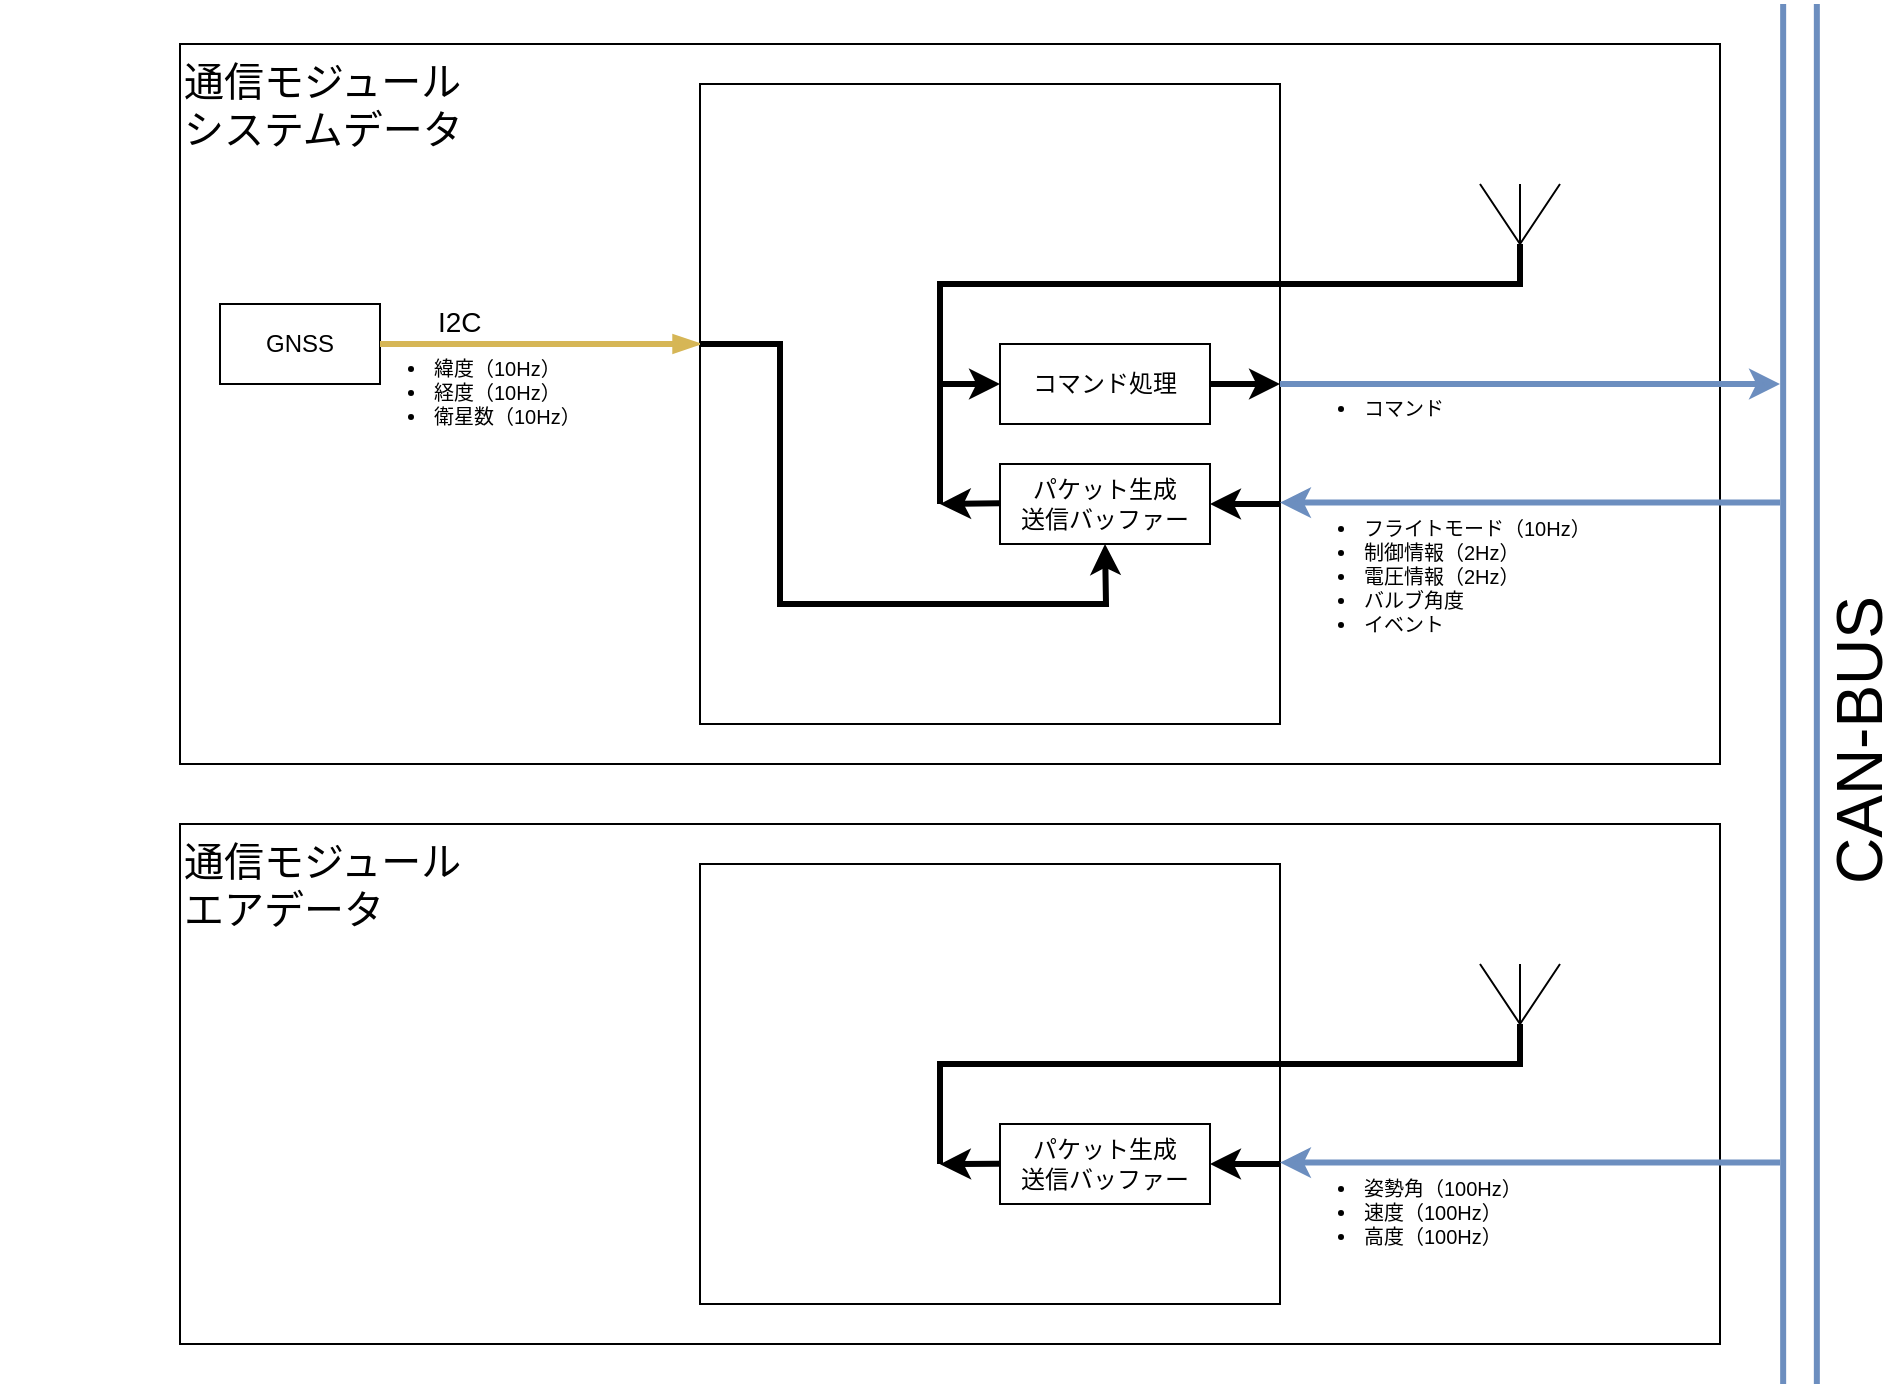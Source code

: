 <mxfile version="21.2.8" type="device">
  <diagram name="ページ1" id="ODrPmbd-owSrHWYyJO7F">
    <mxGraphModel dx="3680" dy="1171" grid="1" gridSize="10" guides="1" tooltips="1" connect="1" arrows="1" fold="1" page="1" pageScale="1" pageWidth="827" pageHeight="1169" math="0" shadow="0">
      <root>
        <mxCell id="0" />
        <mxCell id="1" parent="0" />
        <mxCell id="4ESrfmdc0MQb4VluyIVh-57" value="" style="rounded=0;whiteSpace=wrap;html=1;movable=1;resizable=1;rotatable=1;deletable=1;editable=1;locked=0;connectable=1;" parent="1" vertex="1">
          <mxGeometry x="-800" y="40" width="770" height="360" as="geometry" />
        </mxCell>
        <mxCell id="4ESrfmdc0MQb4VluyIVh-2" value="" style="rounded=0;whiteSpace=wrap;html=1;movable=1;resizable=1;rotatable=1;deletable=1;editable=1;locked=0;connectable=1;" parent="1" vertex="1">
          <mxGeometry x="-540" y="60" width="290" height="320" as="geometry" />
        </mxCell>
        <mxCell id="4ESrfmdc0MQb4VluyIVh-1" value="GNSS" style="rounded=0;whiteSpace=wrap;html=1;" parent="1" vertex="1">
          <mxGeometry x="-780" y="170" width="80" height="40" as="geometry" />
        </mxCell>
        <mxCell id="4ESrfmdc0MQb4VluyIVh-3" value="" style="endArrow=blockThin;html=1;rounded=0;fillColor=#fff2cc;strokeColor=#d6b656;strokeWidth=3;endFill=1;" parent="1" edge="1">
          <mxGeometry width="50" height="50" relative="1" as="geometry">
            <mxPoint x="-700" y="190" as="sourcePoint" />
            <mxPoint x="-540" y="190" as="targetPoint" />
          </mxGeometry>
        </mxCell>
        <mxCell id="4ESrfmdc0MQb4VluyIVh-5" value="&lt;ul style=&quot;font-size: 10px;&quot;&gt;&lt;li style=&quot;font-size: 10px;&quot;&gt;緯度（10Hz）&lt;/li&gt;&lt;li style=&quot;font-size: 10px;&quot;&gt;経度（10Hz）&lt;/li&gt;&lt;li style=&quot;font-size: 10px;&quot;&gt;衛星数（10Hz）&lt;/li&gt;&lt;/ul&gt;" style="text;html=1;strokeColor=none;fillColor=none;align=left;verticalAlign=top;whiteSpace=wrap;rounded=0;fontSize=10;labelPosition=right;verticalLabelPosition=bottom;" parent="1" vertex="1">
          <mxGeometry x="-890" y="160" width="175" height="20" as="geometry" />
        </mxCell>
        <mxCell id="4ESrfmdc0MQb4VluyIVh-19" value="I2C" style="text;html=1;strokeColor=none;fillColor=none;align=left;verticalAlign=bottom;whiteSpace=wrap;rounded=0;fontSize=14;labelPosition=right;verticalLabelPosition=top;" parent="1" vertex="1">
          <mxGeometry x="-848" y="190" width="175" height="20" as="geometry" />
        </mxCell>
        <mxCell id="4ESrfmdc0MQb4VluyIVh-47" value="" style="endArrow=none;html=1;rounded=0;fillColor=#dae8fc;strokeColor=#6c8ebf;strokeWidth=3;endFill=0;shape=link;targetPerimeterSpacing=0;width=14.839;" parent="1" edge="1">
          <mxGeometry width="50" height="50" relative="1" as="geometry">
            <mxPoint x="10" y="20" as="sourcePoint" />
            <mxPoint x="10" y="710" as="targetPoint" />
          </mxGeometry>
        </mxCell>
        <mxCell id="4ESrfmdc0MQb4VluyIVh-89" value="CAN-BUS" style="edgeLabel;html=1;align=center;verticalAlign=middle;resizable=0;points=[];fontSize=32;fontFamily=Helvetica;fontColor=default;horizontal=0;" parent="4ESrfmdc0MQb4VluyIVh-47" vertex="1" connectable="0">
          <mxGeometry x="0.048" y="6" relative="1" as="geometry">
            <mxPoint x="24" y="7" as="offset" />
          </mxGeometry>
        </mxCell>
        <mxCell id="4ESrfmdc0MQb4VluyIVh-48" value="" style="endArrow=none;html=1;rounded=0;fillColor=#dae8fc;strokeColor=#6c8ebf;strokeWidth=3;endFill=0;startArrow=classic;startFill=1;" parent="1" edge="1">
          <mxGeometry width="50" height="50" relative="1" as="geometry">
            <mxPoint x="-250" y="269.31" as="sourcePoint" />
            <mxPoint y="269.31" as="targetPoint" />
          </mxGeometry>
        </mxCell>
        <mxCell id="4ESrfmdc0MQb4VluyIVh-50" value="&lt;ul style=&quot;font-size: 10px;&quot;&gt;&lt;li style=&quot;font-size: 10px;&quot;&gt;フライトモード（10Hz）&lt;/li&gt;&lt;li style=&quot;font-size: 10px;&quot;&gt;制御情報（2Hz）&lt;/li&gt;&lt;li style=&quot;font-size: 10px;&quot;&gt;電圧情報（2Hz）&lt;/li&gt;&lt;li style=&quot;font-size: 10px;&quot;&gt;バルブ角度&lt;/li&gt;&lt;li style=&quot;font-size: 10px;&quot;&gt;イベント&lt;/li&gt;&lt;/ul&gt;" style="text;html=1;strokeColor=none;fillColor=none;align=left;verticalAlign=top;whiteSpace=wrap;rounded=0;fontSize=10;labelPosition=right;verticalLabelPosition=bottom;" parent="1" vertex="1">
          <mxGeometry x="-425" y="240" width="175" height="20" as="geometry" />
        </mxCell>
        <mxCell id="4ESrfmdc0MQb4VluyIVh-51" value="コマンド処理" style="rounded=0;whiteSpace=wrap;html=1;" parent="1" vertex="1">
          <mxGeometry x="-390" y="190" width="105" height="40" as="geometry" />
        </mxCell>
        <mxCell id="dZTlF90LN_YW0uTTz98g-4" value="" style="endArrow=none;html=1;rounded=0;strokeWidth=3;endFill=0;startArrow=classic;startFill=1;exitX=0;exitY=0.5;exitDx=0;exitDy=0;" parent="1" edge="1" source="4ESrfmdc0MQb4VluyIVh-51">
          <mxGeometry width="50" height="50" relative="1" as="geometry">
            <mxPoint x="-380" y="240" as="sourcePoint" />
            <mxPoint x="-130" y="140" as="targetPoint" />
            <Array as="points">
              <mxPoint x="-420" y="210" />
              <mxPoint x="-420" y="160" />
              <mxPoint x="-130" y="160" />
            </Array>
          </mxGeometry>
        </mxCell>
        <mxCell id="dZTlF90LN_YW0uTTz98g-5" value="" style="endArrow=none;html=1;rounded=0;" parent="1" edge="1">
          <mxGeometry width="50" height="50" relative="1" as="geometry">
            <mxPoint x="-150" y="110" as="sourcePoint" />
            <mxPoint x="-110" y="110" as="targetPoint" />
            <Array as="points">
              <mxPoint x="-130" y="140" />
            </Array>
          </mxGeometry>
        </mxCell>
        <mxCell id="dZTlF90LN_YW0uTTz98g-6" value="" style="endArrow=none;html=1;rounded=0;" parent="1" edge="1">
          <mxGeometry width="50" height="50" relative="1" as="geometry">
            <mxPoint x="-130" y="140" as="sourcePoint" />
            <mxPoint x="-130" y="110" as="targetPoint" />
          </mxGeometry>
        </mxCell>
        <mxCell id="dZTlF90LN_YW0uTTz98g-13" value="" style="endArrow=none;html=1;rounded=0;strokeWidth=3;endFill=0;startArrow=classic;startFill=1;exitX=0.5;exitY=1;exitDx=0;exitDy=0;" parent="1" edge="1" source="EbP9etKqWO6BrwODOrS6-5">
          <mxGeometry width="50" height="50" relative="1" as="geometry">
            <mxPoint x="-250" y="110" as="sourcePoint" />
            <mxPoint x="-540" y="190" as="targetPoint" />
            <Array as="points">
              <mxPoint x="-337" y="320" />
              <mxPoint x="-500" y="320" />
              <mxPoint x="-500" y="190" />
            </Array>
          </mxGeometry>
        </mxCell>
        <mxCell id="dZTlF90LN_YW0uTTz98g-18" value="通信モジュール&lt;br&gt;システムデータ" style="text;html=1;strokeColor=none;fillColor=none;align=left;verticalAlign=middle;whiteSpace=wrap;rounded=0;fontSize=20;" parent="1" vertex="1">
          <mxGeometry x="-800" y="40" width="210" height="60" as="geometry" />
        </mxCell>
        <mxCell id="EbP9etKqWO6BrwODOrS6-2" value="" style="endArrow=none;html=1;rounded=0;fillColor=#dae8fc;strokeColor=#6c8ebf;strokeWidth=3;endFill=0;startArrow=classic;startFill=1;" edge="1" parent="1">
          <mxGeometry width="50" height="50" relative="1" as="geometry">
            <mxPoint y="210" as="sourcePoint" />
            <mxPoint x="-250" y="210" as="targetPoint" />
          </mxGeometry>
        </mxCell>
        <mxCell id="EbP9etKqWO6BrwODOrS6-3" value="&lt;ul style=&quot;font-size: 10px;&quot;&gt;&lt;li style=&quot;font-size: 10px;&quot;&gt;コマンド&lt;/li&gt;&lt;/ul&gt;" style="text;html=1;strokeColor=none;fillColor=none;align=left;verticalAlign=top;whiteSpace=wrap;rounded=0;fontSize=10;labelPosition=right;verticalLabelPosition=bottom;" vertex="1" parent="1">
          <mxGeometry x="-425" y="180" width="175" height="20" as="geometry" />
        </mxCell>
        <mxCell id="EbP9etKqWO6BrwODOrS6-4" value="" style="endArrow=classic;html=1;rounded=0;strokeWidth=3;endFill=1;" edge="1" parent="1">
          <mxGeometry width="50" height="50" relative="1" as="geometry">
            <mxPoint x="-285" y="210" as="sourcePoint" />
            <mxPoint x="-250" y="210" as="targetPoint" />
            <Array as="points" />
          </mxGeometry>
        </mxCell>
        <mxCell id="EbP9etKqWO6BrwODOrS6-5" value="パケット生成&lt;br&gt;送信バッファー" style="rounded=0;whiteSpace=wrap;html=1;" vertex="1" parent="1">
          <mxGeometry x="-390" y="250" width="105" height="40" as="geometry" />
        </mxCell>
        <mxCell id="EbP9etKqWO6BrwODOrS6-6" value="" style="endArrow=classic;html=1;rounded=0;strokeWidth=3;endFill=1;entryX=1;entryY=0.5;entryDx=0;entryDy=0;" edge="1" parent="1" target="EbP9etKqWO6BrwODOrS6-5">
          <mxGeometry width="50" height="50" relative="1" as="geometry">
            <mxPoint x="-250" y="270" as="sourcePoint" />
            <mxPoint x="-215" y="289.66" as="targetPoint" />
            <Array as="points" />
          </mxGeometry>
        </mxCell>
        <mxCell id="EbP9etKqWO6BrwODOrS6-8" value="" style="endArrow=classic;html=1;rounded=0;strokeWidth=3;endFill=1;" edge="1" parent="1">
          <mxGeometry width="50" height="50" relative="1" as="geometry">
            <mxPoint x="-390" y="269.66" as="sourcePoint" />
            <mxPoint x="-420" y="270" as="targetPoint" />
            <Array as="points">
              <mxPoint x="-420" y="270" />
            </Array>
          </mxGeometry>
        </mxCell>
        <mxCell id="EbP9etKqWO6BrwODOrS6-9" value="" style="endArrow=none;html=1;rounded=0;strokeWidth=3;endFill=0;" edge="1" parent="1">
          <mxGeometry width="50" height="50" relative="1" as="geometry">
            <mxPoint x="-420" y="270" as="sourcePoint" />
            <mxPoint x="-420" y="210" as="targetPoint" />
            <Array as="points">
              <mxPoint x="-420" y="210" />
            </Array>
          </mxGeometry>
        </mxCell>
        <mxCell id="EbP9etKqWO6BrwODOrS6-67" value="" style="rounded=0;whiteSpace=wrap;html=1;movable=1;resizable=1;rotatable=1;deletable=1;editable=1;locked=0;connectable=1;" vertex="1" parent="1">
          <mxGeometry x="-800" y="430" width="770" height="260" as="geometry" />
        </mxCell>
        <mxCell id="EbP9etKqWO6BrwODOrS6-68" value="" style="rounded=0;whiteSpace=wrap;html=1;movable=1;resizable=1;rotatable=1;deletable=1;editable=1;locked=0;connectable=1;" vertex="1" parent="1">
          <mxGeometry x="-540" y="450" width="290" height="220" as="geometry" />
        </mxCell>
        <mxCell id="EbP9etKqWO6BrwODOrS6-71" value="" style="endArrow=none;html=1;rounded=0;fillColor=#dae8fc;strokeColor=#6c8ebf;strokeWidth=3;endFill=0;startArrow=classic;startFill=1;" edge="1" parent="1">
          <mxGeometry width="50" height="50" relative="1" as="geometry">
            <mxPoint x="-250" y="599.31" as="sourcePoint" />
            <mxPoint y="599.31" as="targetPoint" />
          </mxGeometry>
        </mxCell>
        <mxCell id="EbP9etKqWO6BrwODOrS6-72" value="&lt;ul style=&quot;font-size: 10px;&quot;&gt;&lt;li style=&quot;font-size: 10px;&quot;&gt;姿勢角（100Hz）&lt;/li&gt;&lt;li style=&quot;font-size: 10px;&quot;&gt;速度（100Hz）&lt;/li&gt;&lt;li style=&quot;font-size: 10px;&quot;&gt;高度（100Hz）&lt;/li&gt;&lt;/ul&gt;" style="text;html=1;strokeColor=none;fillColor=none;align=left;verticalAlign=top;whiteSpace=wrap;rounded=0;fontSize=10;labelPosition=right;verticalLabelPosition=bottom;" vertex="1" parent="1">
          <mxGeometry x="-425" y="570" width="175" height="20" as="geometry" />
        </mxCell>
        <mxCell id="EbP9etKqWO6BrwODOrS6-74" value="" style="endArrow=none;html=1;rounded=0;strokeWidth=3;endFill=0;startArrow=none;startFill=0;" edge="1" parent="1">
          <mxGeometry width="50" height="50" relative="1" as="geometry">
            <mxPoint x="-420" y="600" as="sourcePoint" />
            <mxPoint x="-130" y="530" as="targetPoint" />
            <Array as="points">
              <mxPoint x="-420" y="600" />
              <mxPoint x="-420" y="550" />
              <mxPoint x="-130" y="550" />
            </Array>
          </mxGeometry>
        </mxCell>
        <mxCell id="EbP9etKqWO6BrwODOrS6-75" value="" style="endArrow=none;html=1;rounded=0;" edge="1" parent="1">
          <mxGeometry width="50" height="50" relative="1" as="geometry">
            <mxPoint x="-150" y="500" as="sourcePoint" />
            <mxPoint x="-110" y="500" as="targetPoint" />
            <Array as="points">
              <mxPoint x="-130" y="530" />
            </Array>
          </mxGeometry>
        </mxCell>
        <mxCell id="EbP9etKqWO6BrwODOrS6-76" value="" style="endArrow=none;html=1;rounded=0;" edge="1" parent="1">
          <mxGeometry width="50" height="50" relative="1" as="geometry">
            <mxPoint x="-130" y="530" as="sourcePoint" />
            <mxPoint x="-130" y="500" as="targetPoint" />
          </mxGeometry>
        </mxCell>
        <mxCell id="EbP9etKqWO6BrwODOrS6-78" value="通信モジュール&lt;br&gt;エアデータ" style="text;html=1;strokeColor=none;fillColor=none;align=left;verticalAlign=middle;whiteSpace=wrap;rounded=0;fontSize=20;" vertex="1" parent="1">
          <mxGeometry x="-800" y="430" width="210" height="60" as="geometry" />
        </mxCell>
        <mxCell id="EbP9etKqWO6BrwODOrS6-82" value="パケット生成&lt;br&gt;送信バッファー" style="rounded=0;whiteSpace=wrap;html=1;" vertex="1" parent="1">
          <mxGeometry x="-390" y="580" width="105" height="40" as="geometry" />
        </mxCell>
        <mxCell id="EbP9etKqWO6BrwODOrS6-83" value="" style="endArrow=classic;html=1;rounded=0;strokeWidth=3;endFill=1;entryX=1;entryY=0.5;entryDx=0;entryDy=0;" edge="1" parent="1" target="EbP9etKqWO6BrwODOrS6-82">
          <mxGeometry width="50" height="50" relative="1" as="geometry">
            <mxPoint x="-250" y="600" as="sourcePoint" />
            <mxPoint x="-215" y="679.66" as="targetPoint" />
            <Array as="points" />
          </mxGeometry>
        </mxCell>
        <mxCell id="EbP9etKqWO6BrwODOrS6-84" value="" style="endArrow=classic;html=1;rounded=0;strokeWidth=3;endFill=1;" edge="1" parent="1">
          <mxGeometry width="50" height="50" relative="1" as="geometry">
            <mxPoint x="-390" y="599.83" as="sourcePoint" />
            <mxPoint x="-420" y="600.17" as="targetPoint" />
            <Array as="points">
              <mxPoint x="-420" y="600.17" />
            </Array>
          </mxGeometry>
        </mxCell>
        <mxCell id="EbP9etKqWO6BrwODOrS6-85" value="" style="endArrow=none;html=1;rounded=0;strokeWidth=3;endFill=0;" edge="1" parent="1">
          <mxGeometry width="50" height="50" relative="1" as="geometry">
            <mxPoint x="-420" y="600" as="sourcePoint" />
            <mxPoint x="-420" y="600" as="targetPoint" />
            <Array as="points">
              <mxPoint x="-420" y="600" />
            </Array>
          </mxGeometry>
        </mxCell>
      </root>
    </mxGraphModel>
  </diagram>
</mxfile>
